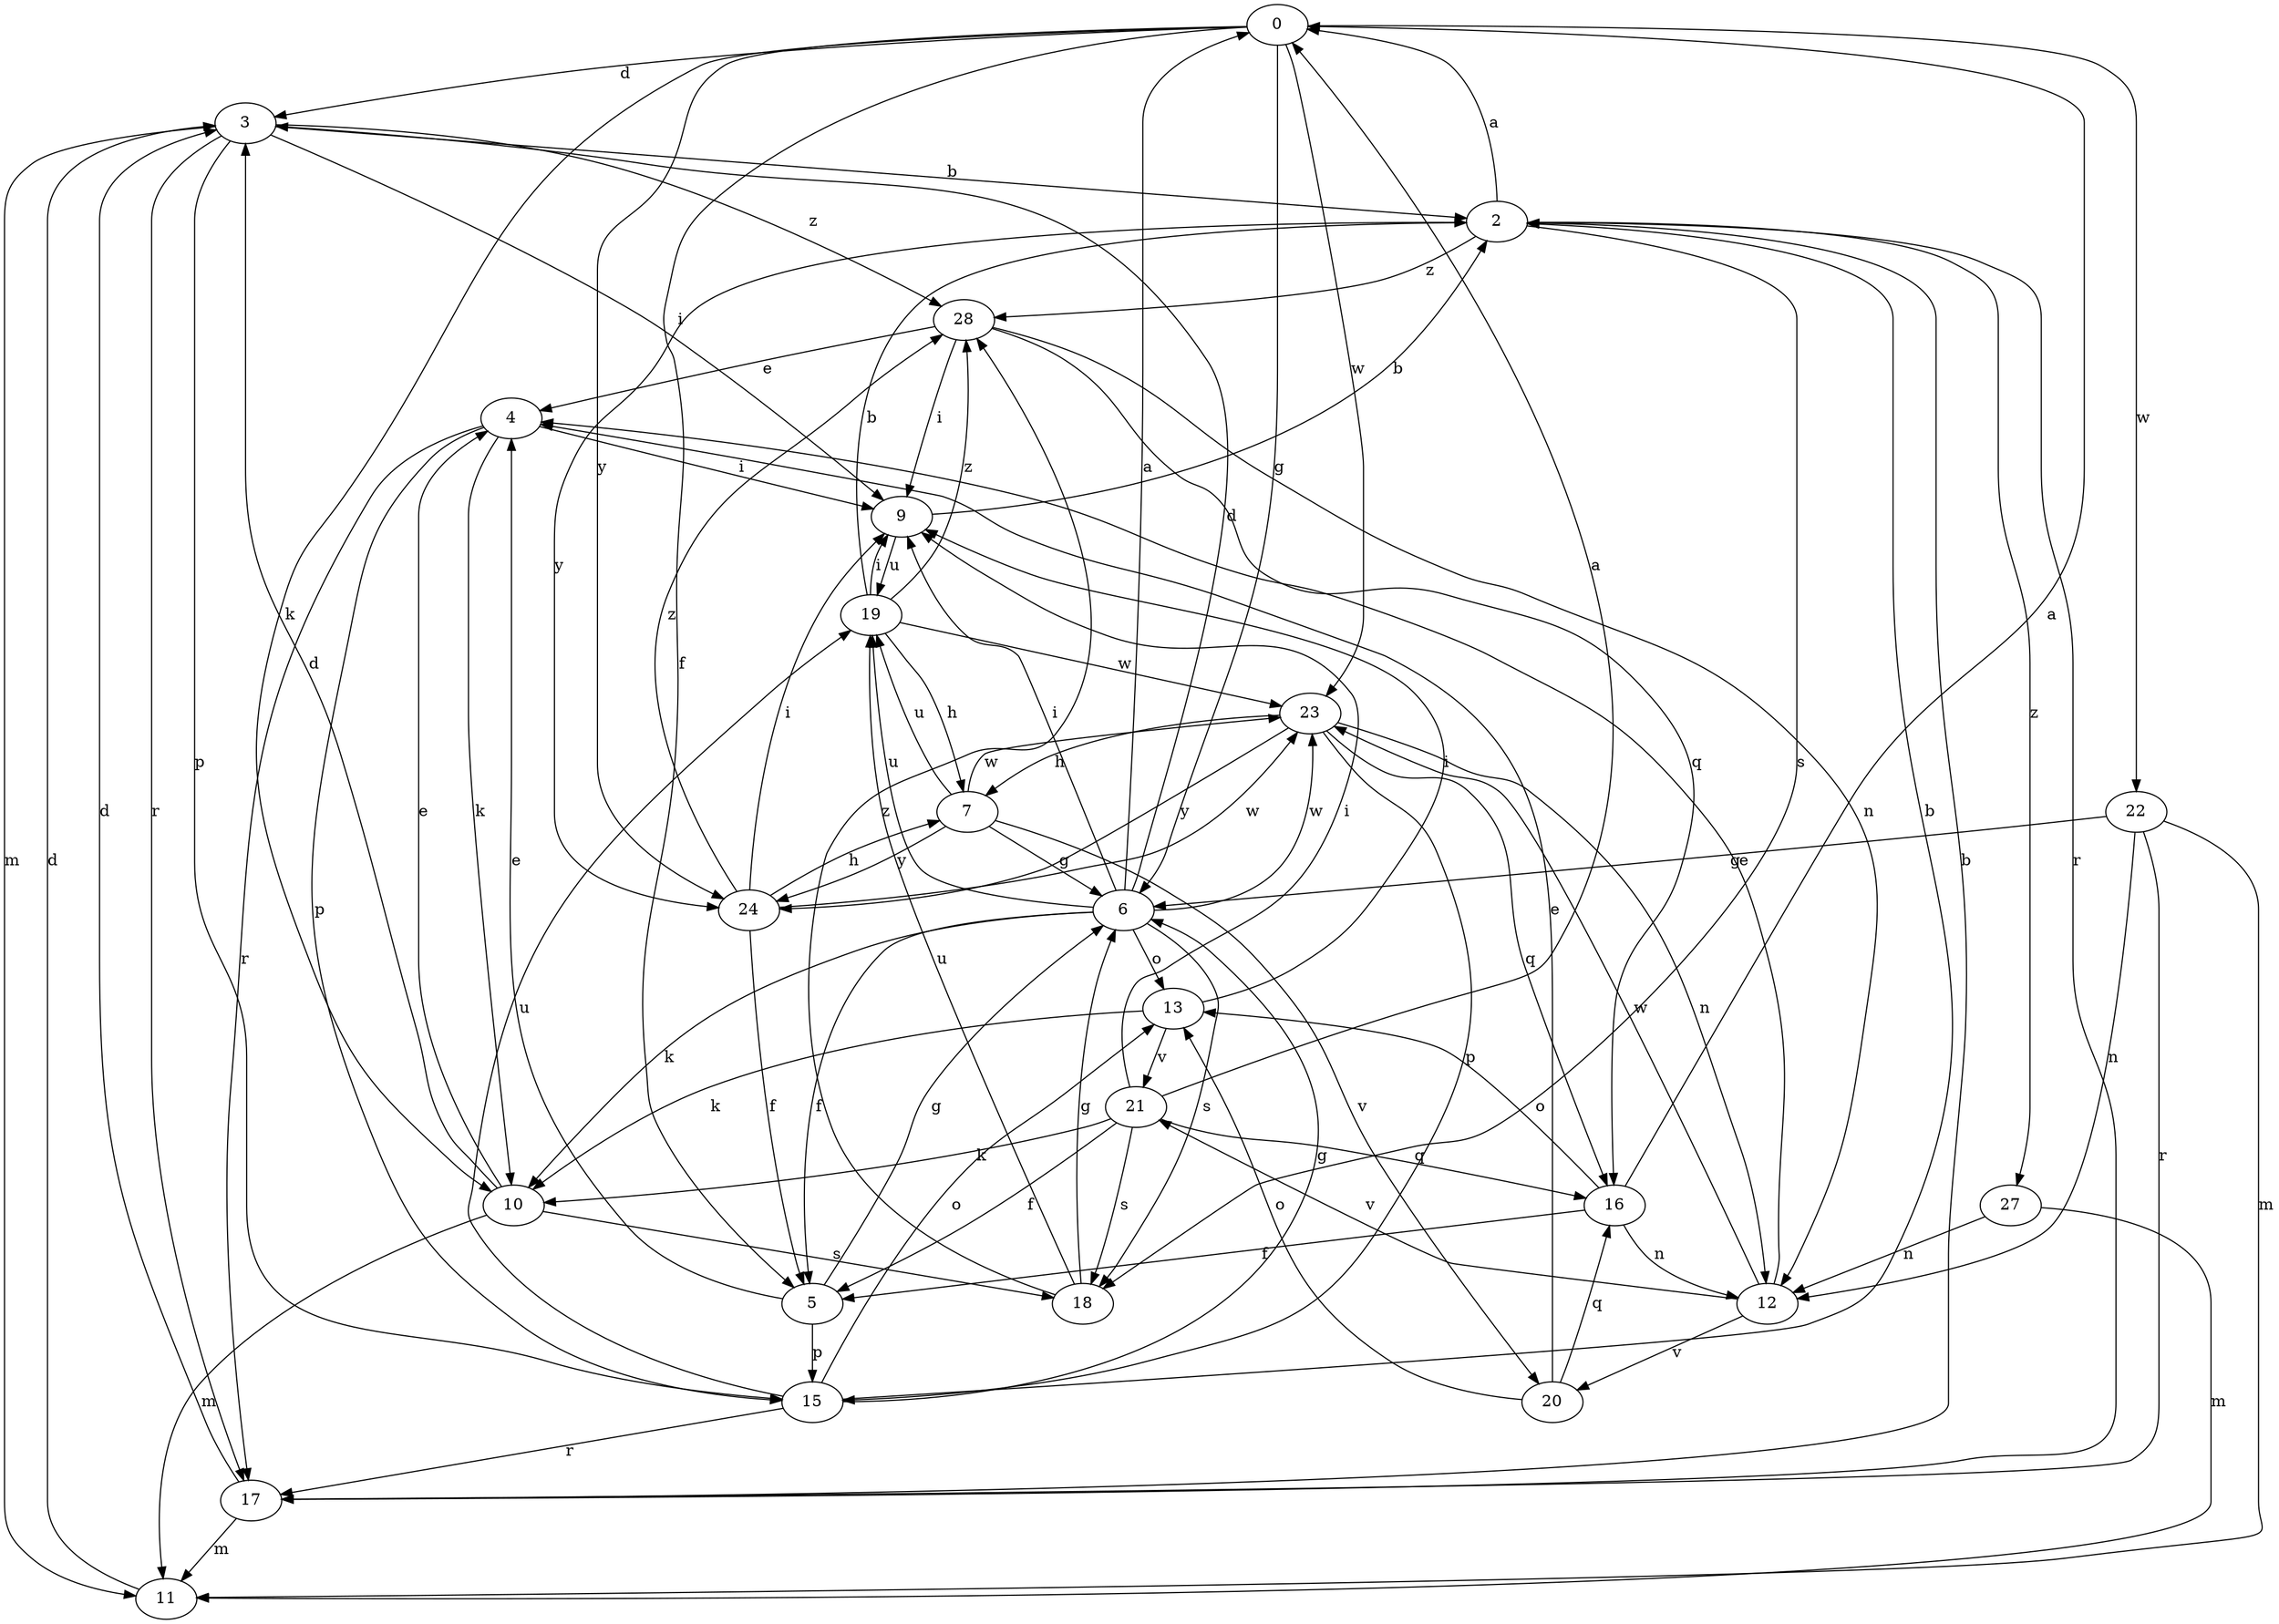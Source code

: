 strict digraph  {
0;
2;
3;
4;
5;
6;
7;
9;
10;
11;
12;
13;
15;
16;
17;
18;
19;
20;
21;
22;
23;
24;
27;
28;
0 -> 3  [label=d];
0 -> 5  [label=f];
0 -> 6  [label=g];
0 -> 10  [label=k];
0 -> 22  [label=w];
0 -> 23  [label=w];
0 -> 24  [label=y];
2 -> 0  [label=a];
2 -> 17  [label=r];
2 -> 18  [label=s];
2 -> 24  [label=y];
2 -> 27  [label=z];
2 -> 28  [label=z];
3 -> 2  [label=b];
3 -> 9  [label=i];
3 -> 11  [label=m];
3 -> 15  [label=p];
3 -> 17  [label=r];
3 -> 28  [label=z];
4 -> 9  [label=i];
4 -> 10  [label=k];
4 -> 15  [label=p];
4 -> 17  [label=r];
5 -> 4  [label=e];
5 -> 6  [label=g];
5 -> 15  [label=p];
6 -> 0  [label=a];
6 -> 3  [label=d];
6 -> 5  [label=f];
6 -> 9  [label=i];
6 -> 10  [label=k];
6 -> 13  [label=o];
6 -> 18  [label=s];
6 -> 19  [label=u];
6 -> 23  [label=w];
7 -> 6  [label=g];
7 -> 19  [label=u];
7 -> 20  [label=v];
7 -> 23  [label=w];
7 -> 24  [label=y];
9 -> 2  [label=b];
9 -> 19  [label=u];
10 -> 3  [label=d];
10 -> 4  [label=e];
10 -> 11  [label=m];
10 -> 18  [label=s];
11 -> 3  [label=d];
12 -> 4  [label=e];
12 -> 20  [label=v];
12 -> 21  [label=v];
12 -> 23  [label=w];
13 -> 9  [label=i];
13 -> 10  [label=k];
13 -> 21  [label=v];
15 -> 2  [label=b];
15 -> 6  [label=g];
15 -> 13  [label=o];
15 -> 17  [label=r];
15 -> 19  [label=u];
16 -> 0  [label=a];
16 -> 5  [label=f];
16 -> 12  [label=n];
16 -> 13  [label=o];
17 -> 2  [label=b];
17 -> 3  [label=d];
17 -> 11  [label=m];
18 -> 6  [label=g];
18 -> 19  [label=u];
18 -> 28  [label=z];
19 -> 2  [label=b];
19 -> 7  [label=h];
19 -> 9  [label=i];
19 -> 23  [label=w];
19 -> 28  [label=z];
20 -> 4  [label=e];
20 -> 13  [label=o];
20 -> 16  [label=q];
21 -> 0  [label=a];
21 -> 5  [label=f];
21 -> 9  [label=i];
21 -> 10  [label=k];
21 -> 16  [label=q];
21 -> 18  [label=s];
22 -> 6  [label=g];
22 -> 11  [label=m];
22 -> 12  [label=n];
22 -> 17  [label=r];
23 -> 7  [label=h];
23 -> 12  [label=n];
23 -> 15  [label=p];
23 -> 16  [label=q];
23 -> 24  [label=y];
24 -> 5  [label=f];
24 -> 7  [label=h];
24 -> 9  [label=i];
24 -> 23  [label=w];
24 -> 28  [label=z];
27 -> 11  [label=m];
27 -> 12  [label=n];
28 -> 4  [label=e];
28 -> 9  [label=i];
28 -> 12  [label=n];
28 -> 16  [label=q];
}
